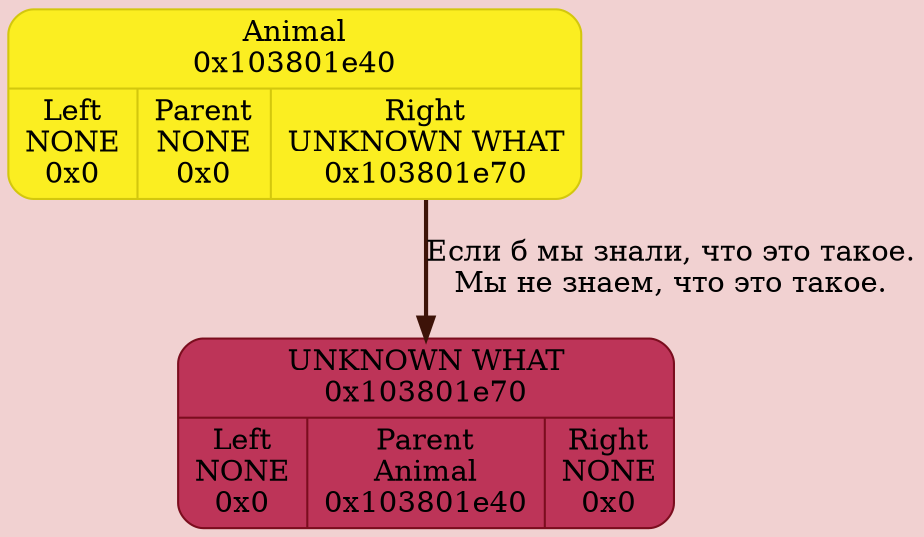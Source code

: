 digraph {
	fontname = "UbuntuMono";
	bgcolor = "#F1D1D1";

	node0x103801e40 [ shape = Mrecord; style = filled; fillcolor = "#FBEE21"; color = "#D3C70D"; fontcolor = "#000000";label = " { Animal\n0x103801e40 | { <left> Left\nNONE\n0x0 | Parent\nNONE\n0x0 | <right> Right\nUNKNOWN WHAT\n0x103801e70 } } ";  ];
	node0x103801e70 [ shape = Mrecord; style = filled; fillcolor = "#D5CFE1"; color = "#8797b2"; fontcolor = "#000000";label = " { UNKNOWN WHAT\n0x103801e70 | { <left> Left\nNONE\n0x0 | Parent\nAnimal\n0x103801e40 | <right> Right\nNONE\n0x0 } } ";  ];
	node0x103801e70 [ fillcolor = "#BD3458"; color = "#7b0d1e"; fontcolor = "#000000"; ];
	node0x103801e40:<right> -> node0x103801e70 [ style = "bold"; color = "#3d1308"; label = "Если б мы знали, что это такое.\nМы не знаем, что это такое."; ];
}
